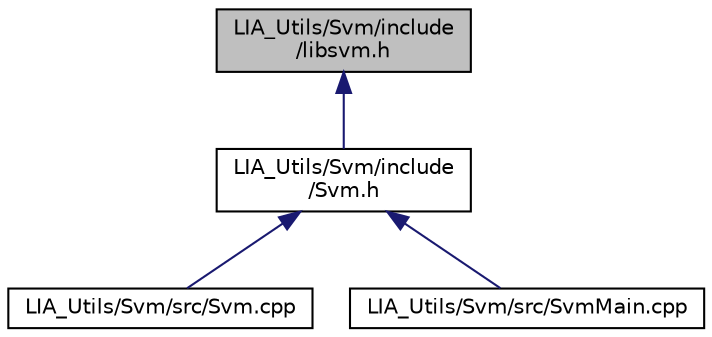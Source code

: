 digraph "LIA_Utils/Svm/include/libsvm.h"
{
  edge [fontname="Helvetica",fontsize="10",labelfontname="Helvetica",labelfontsize="10"];
  node [fontname="Helvetica",fontsize="10",shape=record];
  Node1 [label="LIA_Utils/Svm/include\l/libsvm.h",height=0.2,width=0.4,color="black", fillcolor="grey75", style="filled" fontcolor="black"];
  Node1 -> Node2 [dir="back",color="midnightblue",fontsize="10",style="solid",fontname="Helvetica"];
  Node2 [label="LIA_Utils/Svm/include\l/Svm.h",height=0.2,width=0.4,color="black", fillcolor="white", style="filled",URL="$Svm_8h.html"];
  Node2 -> Node3 [dir="back",color="midnightblue",fontsize="10",style="solid",fontname="Helvetica"];
  Node3 [label="LIA_Utils/Svm/src/Svm.cpp",height=0.2,width=0.4,color="black", fillcolor="white", style="filled",URL="$Svm_8cpp.html"];
  Node2 -> Node4 [dir="back",color="midnightblue",fontsize="10",style="solid",fontname="Helvetica"];
  Node4 [label="LIA_Utils/Svm/src/SvmMain.cpp",height=0.2,width=0.4,color="black", fillcolor="white", style="filled",URL="$SvmMain_8cpp.html"];
}
